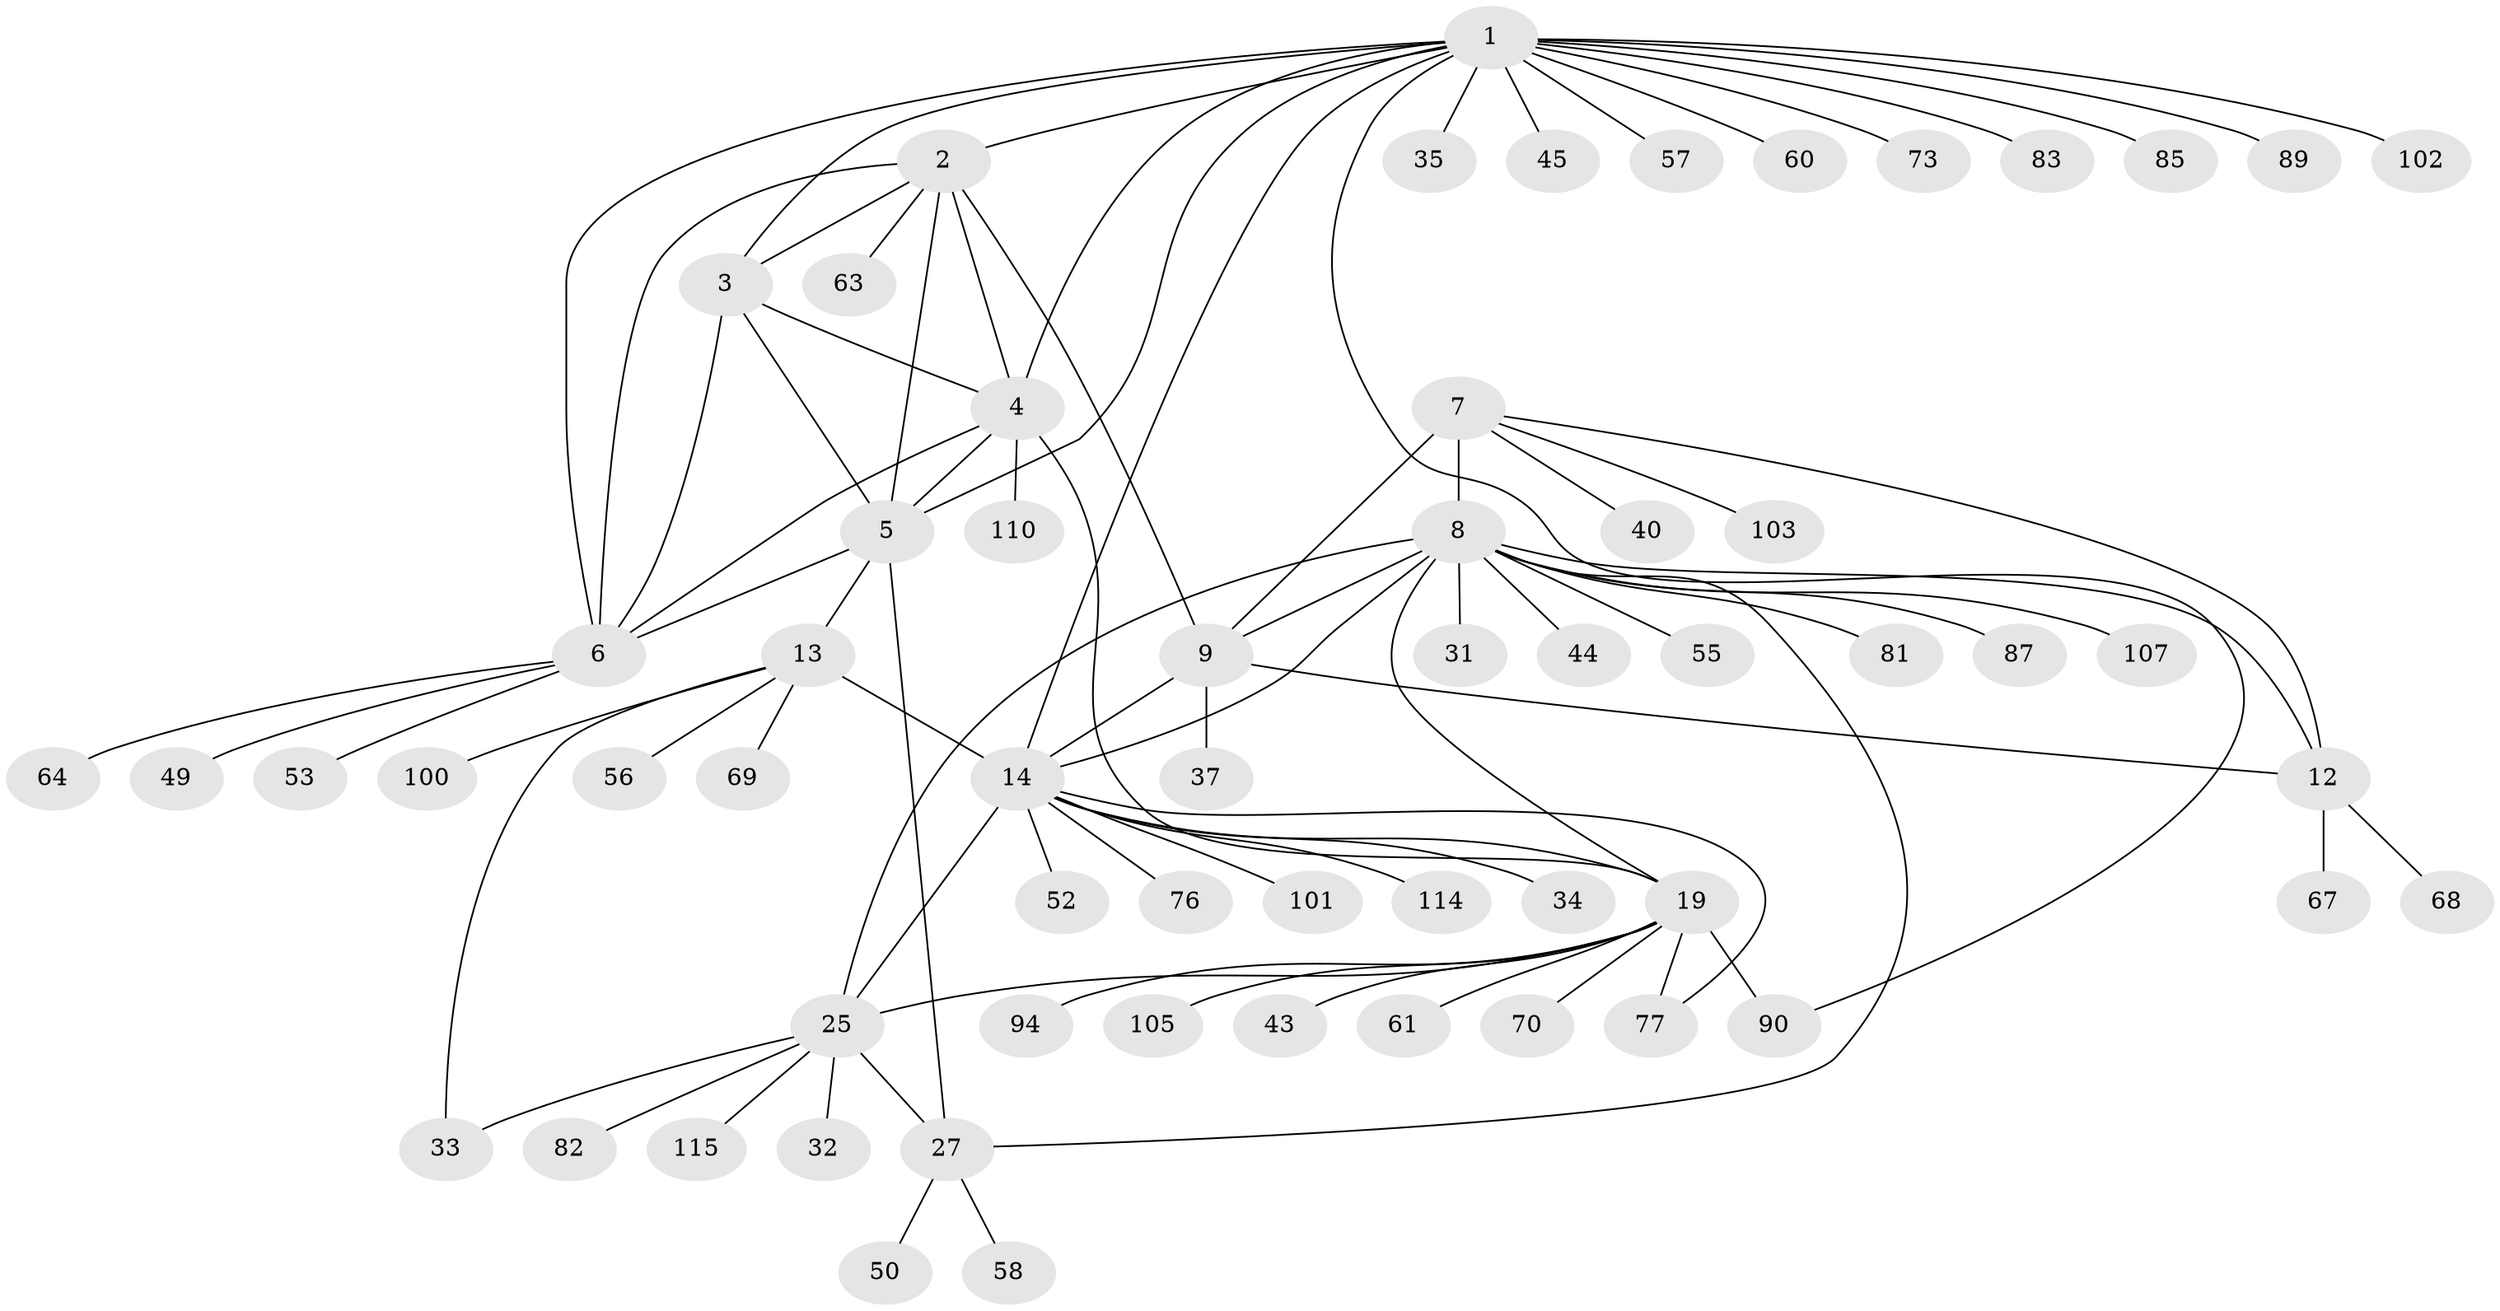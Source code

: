 // original degree distribution, {16: 0.00819672131147541, 7: 0.08196721311475409, 5: 0.03278688524590164, 8: 0.01639344262295082, 9: 0.02459016393442623, 10: 0.02459016393442623, 12: 0.00819672131147541, 6: 0.02459016393442623, 11: 0.02459016393442623, 14: 0.00819672131147541, 1: 0.5901639344262295, 2: 0.13934426229508196, 3: 0.01639344262295082}
// Generated by graph-tools (version 1.1) at 2025/16/03/09/25 04:16:07]
// undirected, 61 vertices, 85 edges
graph export_dot {
graph [start="1"]
  node [color=gray90,style=filled];
  1;
  2;
  3;
  4;
  5;
  6;
  7;
  8 [super="+29+11"];
  9 [super="+10"];
  12;
  13;
  14 [super="+17+15"];
  19 [super="+21+20+22"];
  25 [super="+41+39+26"];
  27 [super="+30+46+86+54"];
  31;
  32;
  33;
  34;
  35;
  37;
  40;
  43 [super="+80"];
  44;
  45;
  49;
  50;
  52 [super="+59"];
  53;
  55 [super="+88"];
  56;
  57 [super="+109"];
  58 [super="+74"];
  60;
  61;
  63 [super="+91"];
  64;
  67;
  68;
  69;
  70;
  73 [super="+111"];
  76;
  77 [super="+79+95"];
  81;
  82;
  83;
  85;
  87;
  89;
  90;
  94;
  100;
  101;
  102;
  103 [super="+113"];
  105;
  107;
  110;
  114;
  115;
  1 -- 2;
  1 -- 3;
  1 -- 4;
  1 -- 5;
  1 -- 6;
  1 -- 35;
  1 -- 45;
  1 -- 57;
  1 -- 60;
  1 -- 73;
  1 -- 83;
  1 -- 85;
  1 -- 89;
  1 -- 90;
  1 -- 102;
  1 -- 14;
  2 -- 3;
  2 -- 4;
  2 -- 5;
  2 -- 6;
  2 -- 9;
  2 -- 63;
  3 -- 4;
  3 -- 5;
  3 -- 6;
  4 -- 5;
  4 -- 6;
  4 -- 110;
  4 -- 19;
  5 -- 6;
  5 -- 13;
  5 -- 27;
  6 -- 49;
  6 -- 53;
  6 -- 64;
  7 -- 8 [weight=2];
  7 -- 9 [weight=2];
  7 -- 12;
  7 -- 40;
  7 -- 103;
  8 -- 9 [weight=4];
  8 -- 12 [weight=2];
  8 -- 81;
  8 -- 87;
  8 -- 25 [weight=3];
  8 -- 27 [weight=2];
  8 -- 107;
  8 -- 44;
  8 -- 55;
  8 -- 31;
  8 -- 19;
  8 -- 14;
  9 -- 12 [weight=2];
  9 -- 37;
  9 -- 14;
  12 -- 67;
  12 -- 68;
  13 -- 14 [weight=5];
  13 -- 33;
  13 -- 56;
  13 -- 69;
  13 -- 100;
  14 -- 34;
  14 -- 19 [weight=2];
  14 -- 101;
  14 -- 76;
  14 -- 77;
  14 -- 114;
  14 -- 52;
  14 -- 25;
  19 -- 90;
  19 -- 70;
  19 -- 105;
  19 -- 43;
  19 -- 77;
  19 -- 61;
  19 -- 94;
  19 -- 25 [weight=2];
  25 -- 27 [weight=6];
  25 -- 32;
  25 -- 33;
  25 -- 82;
  25 -- 115;
  27 -- 50;
  27 -- 58;
}
